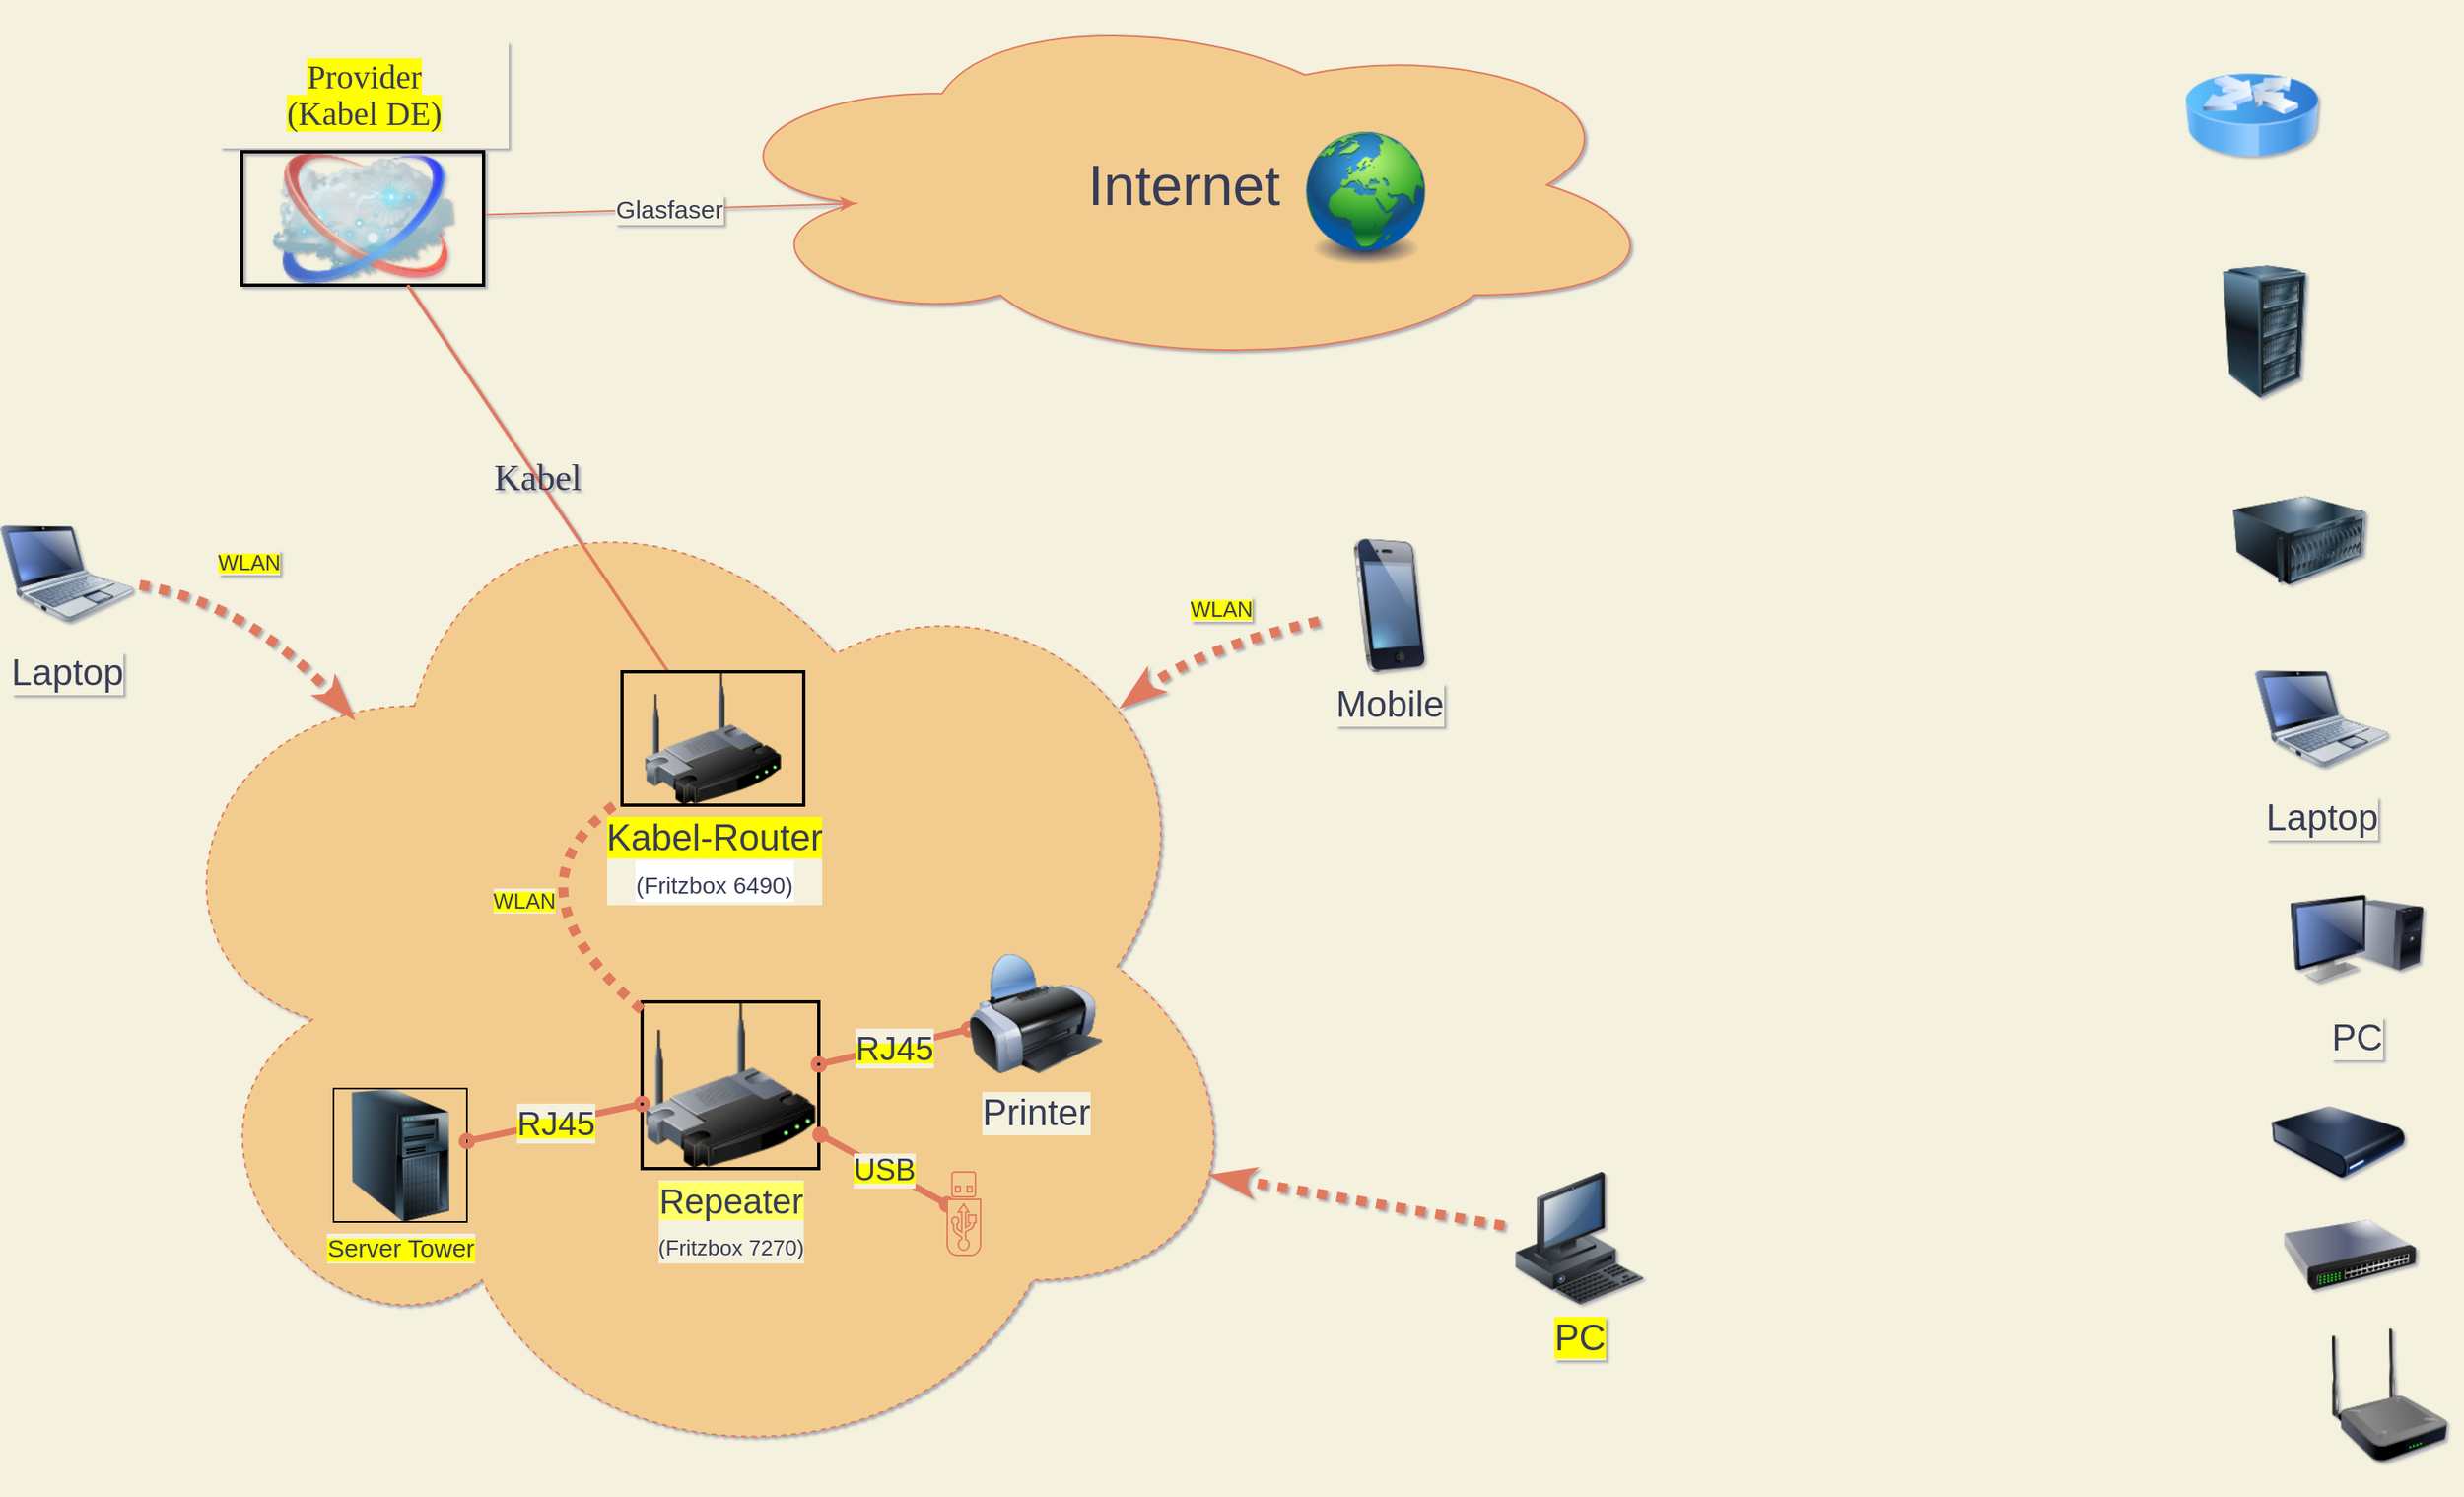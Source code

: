 <mxfile version="13.4.1" type="github"><diagram name="Page-1" id="55a83fd1-7818-8e21-69c5-c3457e3827bb"><mxGraphModel dx="1688" dy="912" grid="0" gridSize="10" guides="1" tooltips="1" connect="1" arrows="1" fold="1" page="0" pageScale="1" pageWidth="1100" pageHeight="850" background="#F4F1DE" math="0" shadow="1"><root><mxCell id="0"/><mxCell id="1" parent="0"/><mxCell id="whwFi6dw-88uzmepee-z-34" value="" style="ellipse;shape=cloud;whiteSpace=wrap;html=1;rounded=0;shadow=0;dashed=1;sketch=0;fillColor=#F2CC8F;strokeColor=#E07A5F;fontColor=#393C56;" vertex="1" parent="1"><mxGeometry y="286" width="674" height="626" as="geometry"/></mxCell><mxCell id="whwFi6dw-88uzmepee-z-15" value="" style="image;html=1;image=img/lib/clip_art/networking/Repeater_128x128.png;rounded=0;shadow=0;sketch=0;labelBackgroundColor=#F4F1DE;fillColor=#F2CC8F;strokeColor=#E07A5F;fontColor=#393C56;" vertex="1" parent="1"><mxGeometry x="1313" y="816" width="80" height="80" as="geometry"/></mxCell><mxCell id="whwFi6dw-88uzmepee-z-19" value="" style="image;html=1;image=img/lib/clip_art/computers/Harddrive_128x128.png;rounded=0;shadow=0;sketch=0;labelBackgroundColor=#F4F1DE;fillColor=#F2CC8F;strokeColor=#E07A5F;fontColor=#393C56;" vertex="1" parent="1"><mxGeometry x="1282" y="664" width="80" height="80" as="geometry"/></mxCell><mxCell id="whwFi6dw-88uzmepee-z-17" value="" style="image;html=1;image=img/lib/clip_art/networking/Switch_128x128.png;rounded=0;shadow=0;sketch=0;labelBackgroundColor=#F4F1DE;fillColor=#F2CC8F;strokeColor=#E07A5F;fontColor=#393C56;" vertex="1" parent="1"><mxGeometry x="1289" y="732" width="80" height="80" as="geometry"/></mxCell><mxCell id="whwFi6dw-88uzmepee-z-21" value="" style="image;html=1;image=img/lib/clip_art/computers/Server_Rack_128x128.png;rounded=0;shadow=0;sketch=0;labelBackgroundColor=#F4F1DE;fillColor=#F2CC8F;strokeColor=#E07A5F;fontColor=#393C56;" vertex="1" parent="1"><mxGeometry x="1238" y="178" width="80" height="80" as="geometry"/></mxCell><mxCell id="whwFi6dw-88uzmepee-z-20" value="" style="image;html=1;image=img/lib/clip_art/computers/Server_128x128.png;rounded=0;shadow=0;sketch=0;labelBackgroundColor=#F4F1DE;fillColor=#F2CC8F;strokeColor=#E07A5F;fontColor=#393C56;" vertex="1" parent="1"><mxGeometry x="1259" y="303" width="80" height="80" as="geometry"/></mxCell><mxCell id="whwFi6dw-88uzmepee-z-16" value="" style="image;html=1;image=img/lib/clip_art/networking/Router_Icon_128x128.png;rounded=0;shadow=0;sketch=0;labelBackgroundColor=#F4F1DE;fillColor=#F2CC8F;strokeColor=#E07A5F;fontColor=#393C56;" vertex="1" parent="1"><mxGeometry x="1230" y="48" width="80" height="80" as="geometry"/></mxCell><mxCell id="whwFi6dw-88uzmepee-z-4" value="&lt;font style=&quot;font-size: 34px&quot;&gt;Internet&lt;/font&gt;" style="ellipse;shape=cloud;whiteSpace=wrap;html=1;fillColor=#F2CC8F;strokeColor=#E07A5F;fontColor=#393C56;" vertex="1" parent="1"><mxGeometry x="340" y="20" width="580" height="220" as="geometry"/></mxCell><mxCell id="69ecfefc5c41e42c-1" value="&lt;div style=&quot;font-size: 21px&quot;&gt;&lt;span style=&quot;background-color: rgb(255 , 255 , 102)&quot;&gt;&lt;font style=&quot;font-size: 21px&quot;&gt;Repeater&lt;/font&gt;&lt;/span&gt;&lt;/div&gt;&lt;div style=&quot;font-size: 21px&quot;&gt;&lt;font style=&quot;font-size: 21px&quot;&gt;&lt;font style=&quot;font-size: 13px&quot;&gt;(Fritzbox 7270)&lt;/font&gt;&lt;br&gt;&lt;/font&gt;&lt;/div&gt;" style="image;html=1;image=img/lib/clip_art/networking/Wireless_Router_128x128.png;rounded=1;shadow=0;comic=0;strokeWidth=2;fontSize=22;imageBorder=#000000;labelBackgroundColor=#F4F1DE;fillColor=#F2CC8F;strokeColor=#E07A5F;fontColor=#393C56;" parent="1" vertex="1"><mxGeometry x="305" y="620" width="106" height="100" as="geometry"/></mxCell><mxCell id="whwFi6dw-88uzmepee-z-6" value="&lt;font style=&quot;font-size: 15px&quot;&gt;Glasfaser&lt;/font&gt;" style="rounded=0;orthogonalLoop=1;jettySize=auto;html=1;entryX=0.16;entryY=0.55;entryDx=0;entryDy=0;entryPerimeter=0;labelBackgroundColor=#F4F1DE;strokeColor=#E07A5F;fontColor=#393C56;" edge="1" parent="1" source="69ecfefc5c41e42c-2" target="whwFi6dw-88uzmepee-z-4"><mxGeometry relative="1" as="geometry"/></mxCell><mxCell id="69ecfefc5c41e42c-2" value="&lt;blockquote style=&quot;font-size: 20px ; line-height: 10%&quot;&gt;&lt;div&gt;&lt;p&gt;&lt;font style=&quot;font-size: 20px&quot; face=&quot;Verdana&quot;&gt;&lt;span style=&quot;background-color: rgb(255 , 255 , 0)&quot;&gt;Provider&lt;/span&gt;&lt;/font&gt;&lt;/p&gt;&lt;/div&gt;&lt;div&gt;&lt;p&gt;&lt;font style=&quot;font-size: 20px&quot; face=&quot;Verdana&quot;&gt;&lt;span style=&quot;background-color: rgb(255 , 255 , 0)&quot;&gt;(Kabel DE)&lt;/span&gt;&lt;/font&gt;&lt;/p&gt;&lt;/div&gt;&lt;/blockquote&gt;" style="image;html=1;image=img/lib/clip_art/networking/Cloud_128x128.png;rounded=1;shadow=0;comic=0;strokeWidth=2;fontSize=22;labelPosition=center;verticalLabelPosition=top;align=center;verticalAlign=bottom;imageBorder=#000000;labelBackgroundColor=#F4F1DE;fillColor=#F2CC8F;strokeColor=#E07A5F;fontColor=#393C56;" parent="1" vertex="1"><mxGeometry x="65" y="110" width="145" height="80" as="geometry"/></mxCell><mxCell id="69ecfefc5c41e42c-19" value="Kabel" style="edgeStyle=none;rounded=0;html=1;labelBackgroundColor=none;endArrow=none;strokeWidth=2;fontFamily=Verdana;fontSize=22;strokeColor=#E07A5F;fontColor=#393C56;" parent="1" source="whwFi6dw-88uzmepee-z-1" target="69ecfefc5c41e42c-2" edge="1"><mxGeometry relative="1" as="geometry"/></mxCell><mxCell id="whwFi6dw-88uzmepee-z-27" value="&lt;span style=&quot;background-color: rgb(255 , 255 , 0)&quot;&gt;&lt;font style=&quot;font-size: 20px&quot;&gt;RJ45&lt;/font&gt;&lt;/span&gt;" style="edgeStyle=none;rounded=0;orthogonalLoop=1;jettySize=auto;html=1;strokeColor=#E07A5F;fillColor=#F2CC8F;endArrow=oval;endFill=0;startArrow=oval;startFill=0;strokeWidth=4;labelBackgroundColor=#F4F1DE;fontColor=#393C56;" edge="1" parent="1" source="69ecfefc5c41e42c-6" target="69ecfefc5c41e42c-1"><mxGeometry relative="1" as="geometry"/></mxCell><mxCell id="69ecfefc5c41e42c-6" value="Printer" style="image;html=1;image=img/lib/clip_art/computers/Printer_128x128.png;rounded=1;shadow=0;comic=0;strokeWidth=2;fontSize=22;labelBackgroundColor=#F4F1DE;fillColor=#F2CC8F;strokeColor=#E07A5F;fontColor=#393C56;" parent="1" vertex="1"><mxGeometry x="501" y="587" width="80" height="80" as="geometry"/></mxCell><mxCell id="whwFi6dw-88uzmepee-z-43" style="edgeStyle=none;curved=1;orthogonalLoop=1;jettySize=auto;html=1;dashed=1;dashPattern=1 1;startArrow=classicThin;startFill=0;endArrow=none;endFill=0;strokeColor=#E07A5F;strokeWidth=6;fillColor=#F2CC8F;exitX=0.96;exitY=0.7;exitDx=0;exitDy=0;exitPerimeter=0;labelBackgroundColor=#F4F1DE;fontColor=#393C56;" edge="1" parent="1" source="whwFi6dw-88uzmepee-z-34" target="69ecfefc5c41e42c-7"><mxGeometry relative="1" as="geometry"><mxPoint x="709" y="610" as="sourcePoint"/></mxGeometry></mxCell><mxCell id="69ecfefc5c41e42c-7" value="&lt;span style=&quot;background-color: rgb(255 , 255 , 0)&quot;&gt;PC&lt;/span&gt;" style="image;html=1;image=img/lib/clip_art/computers/Workstation_128x128.png;rounded=1;shadow=0;comic=0;strokeWidth=2;fontSize=22;labelBackgroundColor=#F4F1DE;fillColor=#F2CC8F;strokeColor=#E07A5F;fontColor=#393C56;" parent="1" vertex="1"><mxGeometry x="827" y="722" width="80" height="80" as="geometry"/></mxCell><mxCell id="69ecfefc5c41e42c-8" value="Mobile" style="image;html=1;image=img/lib/clip_art/telecommunication/iPhone_128x128.png;rounded=1;shadow=0;comic=0;strokeWidth=2;fontSize=22;labelBackgroundColor=#F4F1DE;fillColor=#F2CC8F;strokeColor=#E07A5F;fontColor=#393C56;" parent="1" vertex="1"><mxGeometry x="713" y="342" width="80" height="80" as="geometry"/></mxCell><mxCell id="69ecfefc5c41e42c-9" value="Laptop" style="image;html=1;image=img/lib/clip_art/computers/Netbook_128x128.png;rounded=1;shadow=0;comic=0;strokeColor=#E07A5F;strokeWidth=2;fillColor=#F2CC8F;fontSize=22;fontColor=#393C56;dashed=1;labelBackgroundColor=#F4F1DE;" parent="1" vertex="1"><mxGeometry x="-80" y="323" width="80" height="80" as="geometry"/></mxCell><mxCell id="69ecfefc5c41e42c-10" value="Laptop" style="image;html=1;image=img/lib/clip_art/computers/Netbook_128x128.png;rounded=1;shadow=0;comic=0;strokeWidth=2;fontSize=22;labelBackgroundColor=#F4F1DE;fillColor=#F2CC8F;strokeColor=#E07A5F;fontColor=#393C56;" parent="1" vertex="1"><mxGeometry x="1272" y="410" width="80" height="80" as="geometry"/></mxCell><mxCell id="whwFi6dw-88uzmepee-z-11" value="&lt;span style=&quot;background-color: rgb(255 , 255 , 0)&quot;&gt;&lt;font style=&quot;font-size: 13px&quot;&gt;WLAN&lt;/font&gt;&lt;/span&gt;" style="edgeStyle=none;orthogonalLoop=1;jettySize=auto;html=1;endArrow=none;endFill=0;dashed=1;fillColor=#F2CC8F;strokeColor=#E07A5F;strokeWidth=6;dashPattern=1 1;curved=1;exitX=0.195;exitY=0.261;exitDx=0;exitDy=0;exitPerimeter=0;startArrow=classicThin;startFill=0;labelBackgroundColor=#F4F1DE;fontColor=#393C56;" edge="1" parent="1" source="whwFi6dw-88uzmepee-z-34" target="69ecfefc5c41e42c-9"><mxGeometry x="0.176" y="-24" relative="1" as="geometry"><mxPoint x="160" y="457" as="sourcePoint"/><mxPoint x="240" y="485.333" as="targetPoint"/><Array as="points"><mxPoint x="69" y="380"/></Array><mxPoint x="-1" as="offset"/></mxGeometry></mxCell><mxCell id="whwFi6dw-88uzmepee-z-1" value="&lt;div&gt;&lt;span style=&quot;background-color: rgb(255 , 255 , 0)&quot;&gt;Kabel-Router&lt;/span&gt;&lt;/div&gt;&lt;div&gt;&lt;span style=&quot;background-color: rgb(255 , 255 , 255)&quot;&gt;&lt;font style=&quot;font-size: 14px ; line-height: 40%&quot;&gt;(Fritzbox 6490)&lt;/font&gt;&lt;br&gt;&lt;/span&gt;&lt;/div&gt;" style="image;html=1;image=img/lib/clip_art/networking/Wireless_Router_128x128.png;rounded=1;shadow=0;comic=0;strokeWidth=2;fontSize=22;imageBorder=#000000;sketch=0;labelBackgroundColor=#F4F1DE;fillColor=#F2CC8F;strokeColor=#E07A5F;fontColor=#393C56;" vertex="1" parent="1"><mxGeometry x="293" y="422" width="109" height="80" as="geometry"/></mxCell><mxCell id="69ecfefc5c41e42c-5" value="PC" style="image;html=1;image=img/lib/clip_art/computers/Monitor_Tower_128x128.png;rounded=1;shadow=0;comic=0;strokeWidth=2;fontSize=22;labelBackgroundColor=#F4F1DE;fillColor=#F2CC8F;strokeColor=#E07A5F;fontColor=#393C56;" parent="1" vertex="1"><mxGeometry x="1293" y="542" width="80" height="80" as="geometry"/></mxCell><mxCell id="whwFi6dw-88uzmepee-z-28" value="&lt;span style=&quot;background-color: rgb(255 , 255 , 0)&quot;&gt;&lt;font style=&quot;font-size: 18px&quot;&gt;USB&lt;/font&gt;&lt;/span&gt;" style="rounded=0;orthogonalLoop=1;jettySize=auto;html=1;strokeColor=#E07A5F;strokeWidth=4;targetPerimeterSpacing=1;endArrow=oval;endFill=1;startArrow=oval;startFill=1;labelBackgroundColor=#F4F1DE;fontColor=#393C56;" edge="1" parent="1" source="whwFi6dw-88uzmepee-z-13" target="69ecfefc5c41e42c-1"><mxGeometry relative="1" as="geometry"/></mxCell><mxCell id="whwFi6dw-88uzmepee-z-13" value="" style="fontColor=#393C56;verticalAlign=top;verticalLabelPosition=bottom;labelPosition=center;align=center;html=1;outlineConnect=0;fillColor=#F2CC8F;strokeColor=#E07A5F;gradientDirection=north;strokeWidth=2;shape=mxgraph.networks.usb_stick;rounded=0;shadow=0;sketch=0;" vertex="1" parent="1"><mxGeometry x="488" y="722" width="20" height="50" as="geometry"/></mxCell><mxCell id="whwFi6dw-88uzmepee-z-18" value="" style="image;html=1;image=img/lib/clip_art/general/Earth_globe_128x128.png;rounded=0;shadow=0;sketch=0;labelBackgroundColor=#F4F1DE;fillColor=#F2CC8F;strokeColor=#E07A5F;fontColor=#393C56;" vertex="1" parent="1"><mxGeometry x="699" y="98" width="80" height="80" as="geometry"/></mxCell><mxCell id="whwFi6dw-88uzmepee-z-22" value="&lt;span style=&quot;background-color: rgb(255 , 255 , 0)&quot;&gt;&lt;font style=&quot;font-size: 15px&quot;&gt;Server Tower&lt;br&gt;&lt;/font&gt;&lt;/span&gt;" style="image;html=1;image=img/lib/clip_art/computers/Server_Tower_128x128.png;rounded=0;shadow=0;sketch=0;imageBorder=#000000;labelBackgroundColor=#F4F1DE;fillColor=#F2CC8F;strokeColor=#E07A5F;fontColor=#393C56;" vertex="1" parent="1"><mxGeometry x="120" y="672" width="80" height="80" as="geometry"/></mxCell><mxCell id="whwFi6dw-88uzmepee-z-30" value="&lt;span style=&quot;background-color: rgb(255 , 255 , 0)&quot;&gt;&lt;font style=&quot;font-size: 13px&quot;&gt;WLAN&lt;/font&gt;&lt;/span&gt;" style="edgeStyle=none;orthogonalLoop=1;jettySize=auto;html=1;endArrow=none;endFill=0;dashed=1;fillColor=#F2CC8F;strokeColor=#E07A5F;strokeWidth=6;dashPattern=1 1;curved=1;exitX=0.88;exitY=0.25;exitDx=0;exitDy=0;exitPerimeter=0;startArrow=classicThin;startFill=0;labelBackgroundColor=#F4F1DE;fontColor=#393C56;" edge="1" parent="1" source="whwFi6dw-88uzmepee-z-34" target="69ecfefc5c41e42c-8"><mxGeometry x="0.124" y="20" relative="1" as="geometry"><mxPoint x="641" y="503" as="sourcePoint"/><mxPoint x="170" y="391.739" as="targetPoint"/><Array as="points"><mxPoint x="638" y="408"/></Array><mxPoint as="offset"/></mxGeometry></mxCell><mxCell id="whwFi6dw-88uzmepee-z-31" value="&lt;span style=&quot;background-color: rgb(255 , 255 , 0)&quot;&gt;&lt;font style=&quot;font-size: 13px&quot;&gt;WLAN&lt;/font&gt;&lt;/span&gt;" style="edgeStyle=none;orthogonalLoop=1;jettySize=auto;html=1;endArrow=none;endFill=0;dashed=1;fillColor=#F2CC8F;strokeColor=#E07A5F;strokeWidth=6;dashPattern=1 1;curved=1;labelBackgroundColor=#F4F1DE;fontColor=#393C56;" edge="1" parent="1" source="69ecfefc5c41e42c-1" target="whwFi6dw-88uzmepee-z-1"><mxGeometry x="-0.066" y="-4" relative="1" as="geometry"><mxPoint x="350" y="582.859" as="sourcePoint"/><mxPoint x="490" y="560" as="targetPoint"/><Array as="points"><mxPoint x="217" y="550"/></Array><mxPoint as="offset"/></mxGeometry></mxCell><mxCell id="whwFi6dw-88uzmepee-z-42" value="&lt;span style=&quot;background-color: rgb(255 , 255 , 0)&quot;&gt;&lt;font style=&quot;font-size: 20px&quot;&gt;RJ45&lt;/font&gt;&lt;/span&gt;" style="edgeStyle=none;rounded=0;orthogonalLoop=1;jettySize=auto;html=1;strokeColor=#E07A5F;fillColor=#F2CC8F;endArrow=oval;endFill=0;startArrow=oval;startFill=0;strokeWidth=4;labelBackgroundColor=#F4F1DE;fontColor=#393C56;" edge="1" parent="1" source="69ecfefc5c41e42c-1" target="whwFi6dw-88uzmepee-z-22"><mxGeometry relative="1" as="geometry"><mxPoint x="362" y="693" as="sourcePoint"/><mxPoint x="174" y="722" as="targetPoint"/></mxGeometry></mxCell></root></mxGraphModel></diagram></mxfile>